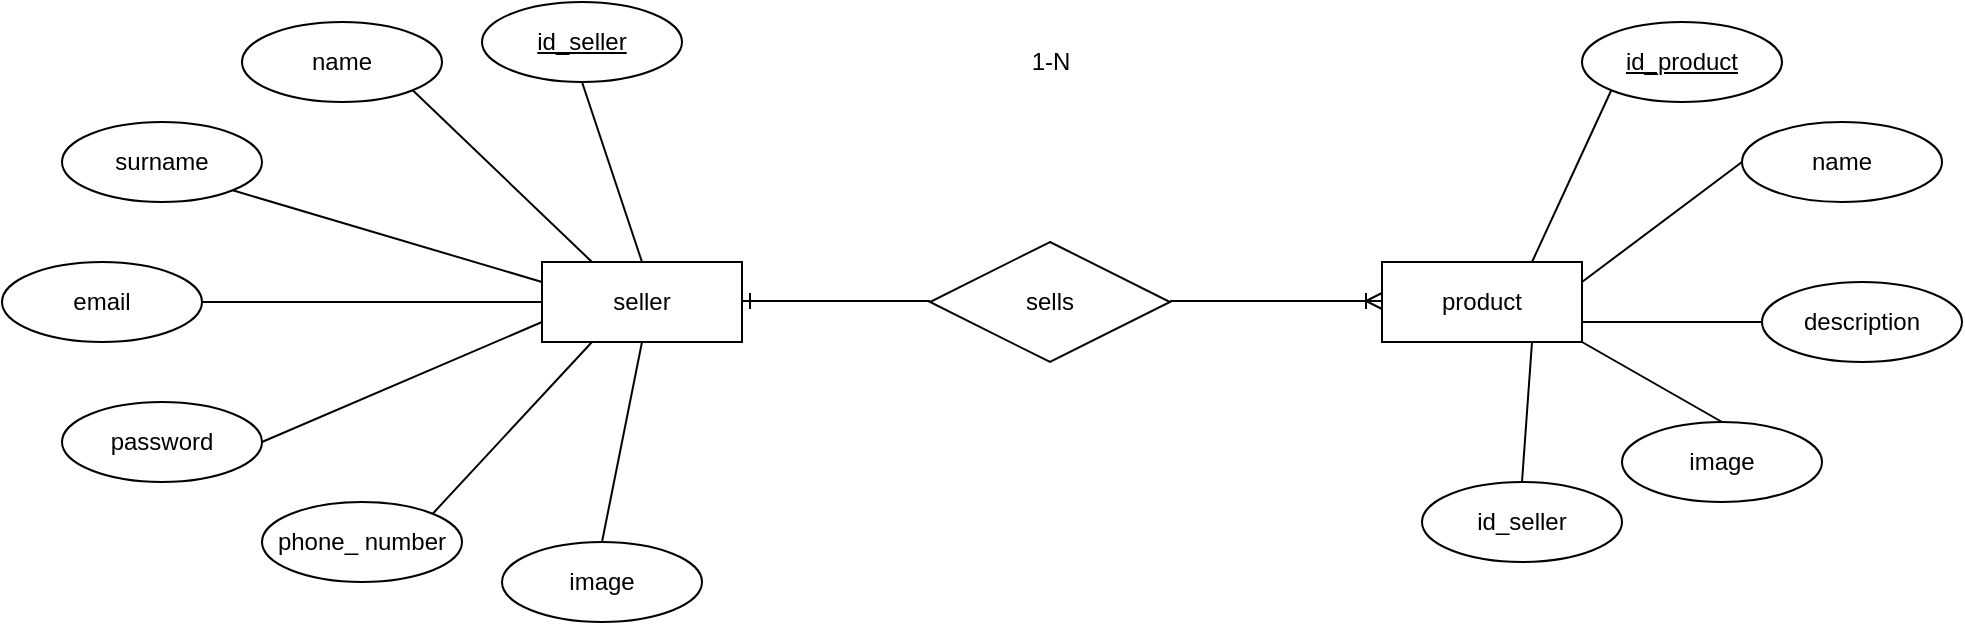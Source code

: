 <mxfile version="14.2.7" type="device"><diagram id="hiaHIkb9RIGqE1S3fYi3" name="Page-1"><mxGraphModel dx="2067" dy="643" grid="1" gridSize="10" guides="1" tooltips="1" connect="1" arrows="1" fold="1" page="1" pageScale="1" pageWidth="827" pageHeight="1169" math="0" shadow="0"><root><mxCell id="0"/><mxCell id="1" parent="0"/><mxCell id="gJ0K3oE-N7WKLNKYJMBg-4" style="edgeStyle=orthogonalEdgeStyle;rounded=0;orthogonalLoop=1;jettySize=auto;html=1;exitX=0;exitY=0.5;exitDx=0;exitDy=0;entryX=1;entryY=0.5;entryDx=0;entryDy=0;endArrow=ERone;endFill=0;" parent="1" edge="1"><mxGeometry relative="1" as="geometry"><mxPoint x="354" y="199.5" as="sourcePoint"/><mxPoint x="260" y="199.5" as="targetPoint"/></mxGeometry></mxCell><mxCell id="gJ0K3oE-N7WKLNKYJMBg-5" style="edgeStyle=orthogonalEdgeStyle;rounded=0;orthogonalLoop=1;jettySize=auto;html=1;exitX=1;exitY=0.5;exitDx=0;exitDy=0;entryX=0;entryY=0.5;entryDx=0;entryDy=0;endArrow=ERoneToMany;endFill=0;" parent="1" edge="1"><mxGeometry relative="1" as="geometry"><mxPoint x="474" y="199.5" as="sourcePoint"/><mxPoint x="580" y="199.5" as="targetPoint"/></mxGeometry></mxCell><mxCell id="gJ0K3oE-N7WKLNKYJMBg-6" value="sells" style="shape=rhombus;perimeter=rhombusPerimeter;whiteSpace=wrap;html=1;align=center;" parent="1" vertex="1"><mxGeometry x="354" y="170" width="120" height="60" as="geometry"/></mxCell><mxCell id="gJ0K3oE-N7WKLNKYJMBg-16" style="rounded=0;orthogonalLoop=1;jettySize=auto;html=1;exitX=0.5;exitY=0;exitDx=0;exitDy=0;entryX=0.5;entryY=1;entryDx=0;entryDy=0;endArrow=none;endFill=0;" parent="1" source="gJ0K3oE-N7WKLNKYJMBg-7" target="gJ0K3oE-N7WKLNKYJMBg-9" edge="1"><mxGeometry relative="1" as="geometry"/></mxCell><mxCell id="gJ0K3oE-N7WKLNKYJMBg-17" style="edgeStyle=none;rounded=0;orthogonalLoop=1;jettySize=auto;html=1;exitX=0.25;exitY=0;exitDx=0;exitDy=0;entryX=1;entryY=1;entryDx=0;entryDy=0;endArrow=none;endFill=0;" parent="1" source="gJ0K3oE-N7WKLNKYJMBg-7" target="gJ0K3oE-N7WKLNKYJMBg-10" edge="1"><mxGeometry relative="1" as="geometry"/></mxCell><mxCell id="gJ0K3oE-N7WKLNKYJMBg-18" style="edgeStyle=none;rounded=0;orthogonalLoop=1;jettySize=auto;html=1;exitX=0;exitY=0.25;exitDx=0;exitDy=0;entryX=1;entryY=1;entryDx=0;entryDy=0;endArrow=none;endFill=0;" parent="1" source="gJ0K3oE-N7WKLNKYJMBg-7" target="gJ0K3oE-N7WKLNKYJMBg-12" edge="1"><mxGeometry relative="1" as="geometry"/></mxCell><mxCell id="gJ0K3oE-N7WKLNKYJMBg-19" style="edgeStyle=none;rounded=0;orthogonalLoop=1;jettySize=auto;html=1;exitX=0;exitY=0.5;exitDx=0;exitDy=0;entryX=1;entryY=0.5;entryDx=0;entryDy=0;endArrow=none;endFill=0;" parent="1" source="gJ0K3oE-N7WKLNKYJMBg-7" target="gJ0K3oE-N7WKLNKYJMBg-11" edge="1"><mxGeometry relative="1" as="geometry"/></mxCell><mxCell id="gJ0K3oE-N7WKLNKYJMBg-24" style="edgeStyle=none;rounded=0;orthogonalLoop=1;jettySize=auto;html=1;exitX=0.5;exitY=1;exitDx=0;exitDy=0;entryX=0.5;entryY=0;entryDx=0;entryDy=0;endArrow=none;endFill=0;" parent="1" source="gJ0K3oE-N7WKLNKYJMBg-7" target="gJ0K3oE-N7WKLNKYJMBg-15" edge="1"><mxGeometry relative="1" as="geometry"/></mxCell><mxCell id="gJ0K3oE-N7WKLNKYJMBg-25" style="edgeStyle=none;rounded=0;orthogonalLoop=1;jettySize=auto;html=1;exitX=0.25;exitY=1;exitDx=0;exitDy=0;entryX=1;entryY=0;entryDx=0;entryDy=0;endArrow=none;endFill=0;" parent="1" source="gJ0K3oE-N7WKLNKYJMBg-7" target="gJ0K3oE-N7WKLNKYJMBg-14" edge="1"><mxGeometry relative="1" as="geometry"/></mxCell><mxCell id="gJ0K3oE-N7WKLNKYJMBg-26" style="edgeStyle=none;rounded=0;orthogonalLoop=1;jettySize=auto;html=1;exitX=0;exitY=0.75;exitDx=0;exitDy=0;entryX=1;entryY=0.5;entryDx=0;entryDy=0;endArrow=none;endFill=0;" parent="1" source="gJ0K3oE-N7WKLNKYJMBg-7" target="gJ0K3oE-N7WKLNKYJMBg-13" edge="1"><mxGeometry relative="1" as="geometry"/></mxCell><mxCell id="gJ0K3oE-N7WKLNKYJMBg-7" value="seller" style="whiteSpace=wrap;html=1;align=center;" parent="1" vertex="1"><mxGeometry x="160" y="180" width="100" height="40" as="geometry"/></mxCell><mxCell id="gJ0K3oE-N7WKLNKYJMBg-33" style="edgeStyle=none;rounded=0;orthogonalLoop=1;jettySize=auto;html=1;exitX=1;exitY=0.75;exitDx=0;exitDy=0;entryX=0;entryY=0.5;entryDx=0;entryDy=0;endArrow=none;endFill=0;" parent="1" source="gJ0K3oE-N7WKLNKYJMBg-8" target="gJ0K3oE-N7WKLNKYJMBg-28" edge="1"><mxGeometry relative="1" as="geometry"/></mxCell><mxCell id="gJ0K3oE-N7WKLNKYJMBg-34" style="edgeStyle=none;rounded=0;orthogonalLoop=1;jettySize=auto;html=1;exitX=1;exitY=0.25;exitDx=0;exitDy=0;entryX=0;entryY=0.5;entryDx=0;entryDy=0;endArrow=none;endFill=0;" parent="1" source="gJ0K3oE-N7WKLNKYJMBg-8" target="gJ0K3oE-N7WKLNKYJMBg-27" edge="1"><mxGeometry relative="1" as="geometry"/></mxCell><mxCell id="gJ0K3oE-N7WKLNKYJMBg-38" style="edgeStyle=none;rounded=0;orthogonalLoop=1;jettySize=auto;html=1;exitX=1;exitY=1;exitDx=0;exitDy=0;entryX=0.5;entryY=0;entryDx=0;entryDy=0;endArrow=none;endFill=0;" parent="1" source="gJ0K3oE-N7WKLNKYJMBg-8" target="gJ0K3oE-N7WKLNKYJMBg-29" edge="1"><mxGeometry relative="1" as="geometry"/></mxCell><mxCell id="gJ0K3oE-N7WKLNKYJMBg-39" style="edgeStyle=none;rounded=0;orthogonalLoop=1;jettySize=auto;html=1;exitX=0.75;exitY=1;exitDx=0;exitDy=0;entryX=0.5;entryY=0;entryDx=0;entryDy=0;endArrow=none;endFill=0;" parent="1" source="gJ0K3oE-N7WKLNKYJMBg-8" target="gJ0K3oE-N7WKLNKYJMBg-37" edge="1"><mxGeometry relative="1" as="geometry"/></mxCell><mxCell id="gJ0K3oE-N7WKLNKYJMBg-8" value="product" style="whiteSpace=wrap;html=1;align=center;" parent="1" vertex="1"><mxGeometry x="580" y="180" width="100" height="40" as="geometry"/></mxCell><mxCell id="gJ0K3oE-N7WKLNKYJMBg-9" value="id_seller" style="ellipse;whiteSpace=wrap;html=1;align=center;fontStyle=4;" parent="1" vertex="1"><mxGeometry x="130" y="50" width="100" height="40" as="geometry"/></mxCell><mxCell id="gJ0K3oE-N7WKLNKYJMBg-10" value="name" style="ellipse;whiteSpace=wrap;html=1;align=center;" parent="1" vertex="1"><mxGeometry x="10" y="60" width="100" height="40" as="geometry"/></mxCell><mxCell id="gJ0K3oE-N7WKLNKYJMBg-11" value="email" style="ellipse;whiteSpace=wrap;html=1;align=center;" parent="1" vertex="1"><mxGeometry x="-110" y="180" width="100" height="40" as="geometry"/></mxCell><mxCell id="gJ0K3oE-N7WKLNKYJMBg-12" value="surname" style="ellipse;whiteSpace=wrap;html=1;align=center;" parent="1" vertex="1"><mxGeometry x="-80" y="110" width="100" height="40" as="geometry"/></mxCell><mxCell id="gJ0K3oE-N7WKLNKYJMBg-13" value="password" style="ellipse;whiteSpace=wrap;html=1;align=center;" parent="1" vertex="1"><mxGeometry x="-80" y="250" width="100" height="40" as="geometry"/></mxCell><mxCell id="gJ0K3oE-N7WKLNKYJMBg-14" value="phone_ number" style="ellipse;whiteSpace=wrap;html=1;align=center;" parent="1" vertex="1"><mxGeometry x="20" y="300" width="100" height="40" as="geometry"/></mxCell><mxCell id="gJ0K3oE-N7WKLNKYJMBg-15" value="image" style="ellipse;whiteSpace=wrap;html=1;align=center;" parent="1" vertex="1"><mxGeometry x="140" y="320" width="100" height="40" as="geometry"/></mxCell><mxCell id="gJ0K3oE-N7WKLNKYJMBg-27" value="name" style="ellipse;whiteSpace=wrap;html=1;align=center;" parent="1" vertex="1"><mxGeometry x="760" y="110" width="100" height="40" as="geometry"/></mxCell><mxCell id="gJ0K3oE-N7WKLNKYJMBg-28" value="description" style="ellipse;whiteSpace=wrap;html=1;align=center;" parent="1" vertex="1"><mxGeometry x="770" y="190" width="100" height="40" as="geometry"/></mxCell><mxCell id="gJ0K3oE-N7WKLNKYJMBg-29" value="image" style="ellipse;whiteSpace=wrap;html=1;align=center;" parent="1" vertex="1"><mxGeometry x="700" y="260" width="100" height="40" as="geometry"/></mxCell><mxCell id="gJ0K3oE-N7WKLNKYJMBg-36" style="edgeStyle=none;rounded=0;orthogonalLoop=1;jettySize=auto;html=1;exitX=0;exitY=1;exitDx=0;exitDy=0;entryX=0.75;entryY=0;entryDx=0;entryDy=0;endArrow=none;endFill=0;" parent="1" source="gJ0K3oE-N7WKLNKYJMBg-31" target="gJ0K3oE-N7WKLNKYJMBg-8" edge="1"><mxGeometry relative="1" as="geometry"/></mxCell><mxCell id="gJ0K3oE-N7WKLNKYJMBg-31" value="id_product" style="ellipse;whiteSpace=wrap;html=1;align=center;fontStyle=4;" parent="1" vertex="1"><mxGeometry x="680" y="60" width="100" height="40" as="geometry"/></mxCell><mxCell id="gJ0K3oE-N7WKLNKYJMBg-37" value="id_seller" style="ellipse;whiteSpace=wrap;html=1;align=center;" parent="1" vertex="1"><mxGeometry x="600" y="290" width="100" height="40" as="geometry"/></mxCell><mxCell id="gJ0K3oE-N7WKLNKYJMBg-40" value="1-N" style="text;html=1;resizable=0;autosize=1;align=center;verticalAlign=middle;points=[];fillColor=none;strokeColor=none;rounded=0;" parent="1" vertex="1"><mxGeometry x="399" y="70" width="30" height="20" as="geometry"/></mxCell></root></mxGraphModel></diagram></mxfile>